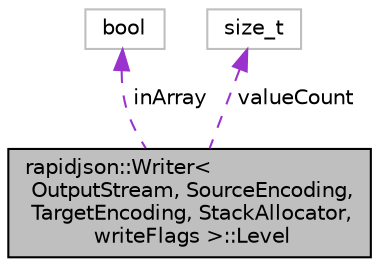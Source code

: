 digraph "rapidjson::Writer&lt; OutputStream, SourceEncoding, TargetEncoding, StackAllocator, writeFlags &gt;::Level"
{
 // INTERACTIVE_SVG=YES
 // LATEX_PDF_SIZE
  edge [fontname="Helvetica",fontsize="10",labelfontname="Helvetica",labelfontsize="10"];
  node [fontname="Helvetica",fontsize="10",shape=record];
  Node1 [label="rapidjson::Writer\<\l OutputStream, SourceEncoding,\l TargetEncoding, StackAllocator,\l writeFlags \>::Level",height=0.2,width=0.4,color="black", fillcolor="grey75", style="filled", fontcolor="black",tooltip="Information for each nested level."];
  Node2 -> Node1 [dir="back",color="darkorchid3",fontsize="10",style="dashed",label=" inArray" ,fontname="Helvetica"];
  Node2 [label="bool",height=0.2,width=0.4,color="grey75", fillcolor="white", style="filled",tooltip=" "];
  Node3 -> Node1 [dir="back",color="darkorchid3",fontsize="10",style="dashed",label=" valueCount" ,fontname="Helvetica"];
  Node3 [label="size_t",height=0.2,width=0.4,color="grey75", fillcolor="white", style="filled",tooltip=" "];
}
